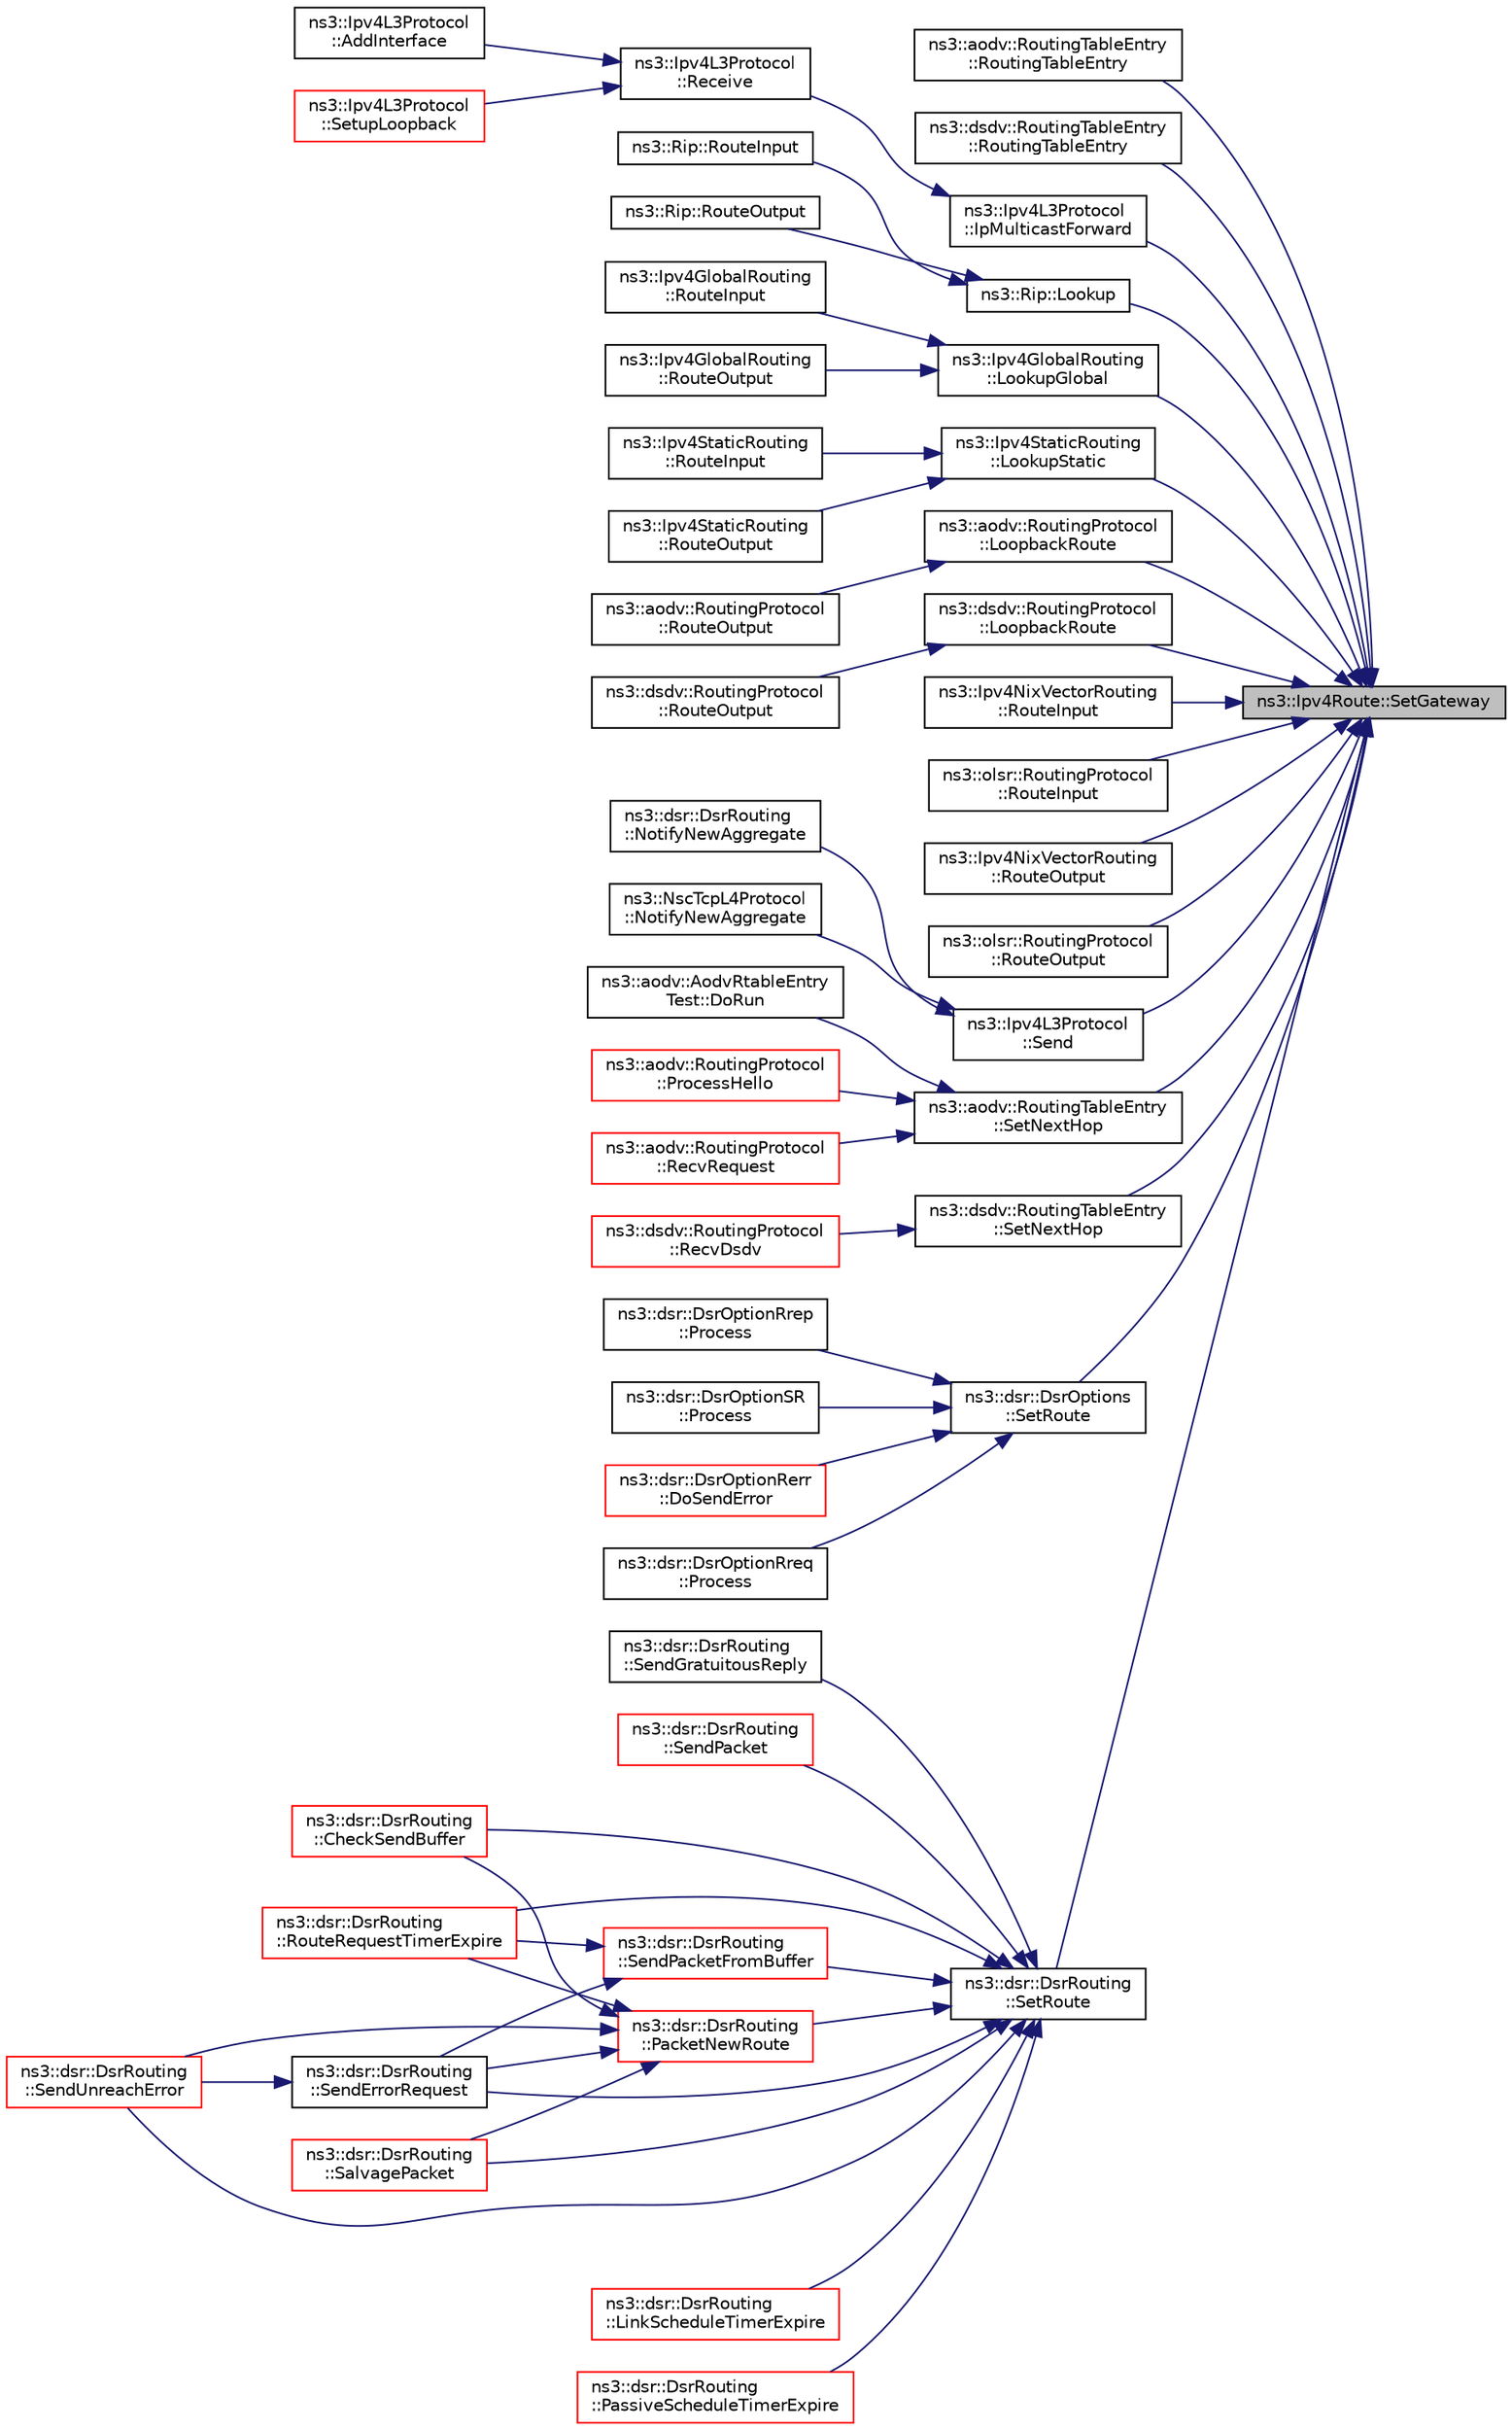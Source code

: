 digraph "ns3::Ipv4Route::SetGateway"
{
 // LATEX_PDF_SIZE
  edge [fontname="Helvetica",fontsize="10",labelfontname="Helvetica",labelfontsize="10"];
  node [fontname="Helvetica",fontsize="10",shape=record];
  rankdir="RL";
  Node1 [label="ns3::Ipv4Route::SetGateway",height=0.2,width=0.4,color="black", fillcolor="grey75", style="filled", fontcolor="black",tooltip=" "];
  Node1 -> Node2 [dir="back",color="midnightblue",fontsize="10",style="solid",fontname="Helvetica"];
  Node2 [label="ns3::aodv::RoutingTableEntry\l::RoutingTableEntry",height=0.2,width=0.4,color="black", fillcolor="white", style="filled",URL="$classns3_1_1aodv_1_1_routing_table_entry.html#a565c94704f331a3f894db4b639b383a6",tooltip="constructor"];
  Node1 -> Node3 [dir="back",color="midnightblue",fontsize="10",style="solid",fontname="Helvetica"];
  Node3 [label="ns3::dsdv::RoutingTableEntry\l::RoutingTableEntry",height=0.2,width=0.4,color="black", fillcolor="white", style="filled",URL="$classns3_1_1dsdv_1_1_routing_table_entry.html#afa9edda9b7ed1b1cefc5d471484f8211",tooltip="c-tor"];
  Node1 -> Node4 [dir="back",color="midnightblue",fontsize="10",style="solid",fontname="Helvetica"];
  Node4 [label="ns3::Ipv4L3Protocol\l::IpMulticastForward",height=0.2,width=0.4,color="black", fillcolor="white", style="filled",URL="$classns3_1_1_ipv4_l3_protocol.html#a85ad438d9b2c50d55d1b674b9fd1e8f7",tooltip="Forward a multicast packet."];
  Node4 -> Node5 [dir="back",color="midnightblue",fontsize="10",style="solid",fontname="Helvetica"];
  Node5 [label="ns3::Ipv4L3Protocol\l::Receive",height=0.2,width=0.4,color="black", fillcolor="white", style="filled",URL="$classns3_1_1_ipv4_l3_protocol.html#a2f27fb0a3f698ffb34a654323b063c94",tooltip="Lower layer calls this method after calling L3Demux::Lookup The ARP subclass needs to know from which..."];
  Node5 -> Node6 [dir="back",color="midnightblue",fontsize="10",style="solid",fontname="Helvetica"];
  Node6 [label="ns3::Ipv4L3Protocol\l::AddInterface",height=0.2,width=0.4,color="black", fillcolor="white", style="filled",URL="$classns3_1_1_ipv4_l3_protocol.html#ac6855eb39254f74fa30e7f23a7b100db",tooltip=" "];
  Node5 -> Node7 [dir="back",color="midnightblue",fontsize="10",style="solid",fontname="Helvetica"];
  Node7 [label="ns3::Ipv4L3Protocol\l::SetupLoopback",height=0.2,width=0.4,color="red", fillcolor="white", style="filled",URL="$classns3_1_1_ipv4_l3_protocol.html#aa37b950d26063e4e7ee659e599c83bde",tooltip="Setup loopback interface."];
  Node1 -> Node10 [dir="back",color="midnightblue",fontsize="10",style="solid",fontname="Helvetica"];
  Node10 [label="ns3::Rip::Lookup",height=0.2,width=0.4,color="black", fillcolor="white", style="filled",URL="$classns3_1_1_rip.html#a50d486fb2eee757bb9f9d528d3828dab",tooltip="Lookup in the forwarding table for destination."];
  Node10 -> Node11 [dir="back",color="midnightblue",fontsize="10",style="solid",fontname="Helvetica"];
  Node11 [label="ns3::Rip::RouteInput",height=0.2,width=0.4,color="black", fillcolor="white", style="filled",URL="$classns3_1_1_rip.html#a4575903d3368ff77e2cc0e97c75fc8f9",tooltip="Route an input packet (to be forwarded or locally delivered)"];
  Node10 -> Node12 [dir="back",color="midnightblue",fontsize="10",style="solid",fontname="Helvetica"];
  Node12 [label="ns3::Rip::RouteOutput",height=0.2,width=0.4,color="black", fillcolor="white", style="filled",URL="$classns3_1_1_rip.html#a56d1be040d276f54ea04d5adf7c9fce6",tooltip="Query routing cache for an existing route, for an outbound packet."];
  Node1 -> Node13 [dir="back",color="midnightblue",fontsize="10",style="solid",fontname="Helvetica"];
  Node13 [label="ns3::Ipv4GlobalRouting\l::LookupGlobal",height=0.2,width=0.4,color="black", fillcolor="white", style="filled",URL="$classns3_1_1_ipv4_global_routing.html#a647d7654f270ce66e46f26fc729f1d07",tooltip="Lookup in the forwarding table for destination."];
  Node13 -> Node14 [dir="back",color="midnightblue",fontsize="10",style="solid",fontname="Helvetica"];
  Node14 [label="ns3::Ipv4GlobalRouting\l::RouteInput",height=0.2,width=0.4,color="black", fillcolor="white", style="filled",URL="$classns3_1_1_ipv4_global_routing.html#a2d027555864ab2f6a9f028f38a65a8e7",tooltip="Route an input packet (to be forwarded or locally delivered)"];
  Node13 -> Node15 [dir="back",color="midnightblue",fontsize="10",style="solid",fontname="Helvetica"];
  Node15 [label="ns3::Ipv4GlobalRouting\l::RouteOutput",height=0.2,width=0.4,color="black", fillcolor="white", style="filled",URL="$classns3_1_1_ipv4_global_routing.html#a569e54ce6542c3b88305140cce134d15",tooltip="Query routing cache for an existing route, for an outbound packet."];
  Node1 -> Node16 [dir="back",color="midnightblue",fontsize="10",style="solid",fontname="Helvetica"];
  Node16 [label="ns3::Ipv4StaticRouting\l::LookupStatic",height=0.2,width=0.4,color="black", fillcolor="white", style="filled",URL="$classns3_1_1_ipv4_static_routing.html#a9ee2a4c5597e9b238369ba3667121852",tooltip="Lookup in the forwarding table for destination."];
  Node16 -> Node17 [dir="back",color="midnightblue",fontsize="10",style="solid",fontname="Helvetica"];
  Node17 [label="ns3::Ipv4StaticRouting\l::RouteInput",height=0.2,width=0.4,color="black", fillcolor="white", style="filled",URL="$classns3_1_1_ipv4_static_routing.html#a5e01a8326cd334ad887953345632d7c1",tooltip="Route an input packet (to be forwarded or locally delivered)"];
  Node16 -> Node18 [dir="back",color="midnightblue",fontsize="10",style="solid",fontname="Helvetica"];
  Node18 [label="ns3::Ipv4StaticRouting\l::RouteOutput",height=0.2,width=0.4,color="black", fillcolor="white", style="filled",URL="$classns3_1_1_ipv4_static_routing.html#a7a8f0d57d249629f1b7d67e6701571e0",tooltip="Query routing cache for an existing route, for an outbound packet."];
  Node1 -> Node19 [dir="back",color="midnightblue",fontsize="10",style="solid",fontname="Helvetica"];
  Node19 [label="ns3::aodv::RoutingProtocol\l::LoopbackRoute",height=0.2,width=0.4,color="black", fillcolor="white", style="filled",URL="$classns3_1_1aodv_1_1_routing_protocol.html#a00004f990c79e2910be410e13f731bdf",tooltip="Create loopback route for given header."];
  Node19 -> Node20 [dir="back",color="midnightblue",fontsize="10",style="solid",fontname="Helvetica"];
  Node20 [label="ns3::aodv::RoutingProtocol\l::RouteOutput",height=0.2,width=0.4,color="black", fillcolor="white", style="filled",URL="$classns3_1_1aodv_1_1_routing_protocol.html#a71210f21868d71657400f6e616153c83",tooltip="Query routing cache for an existing route, for an outbound packet."];
  Node1 -> Node21 [dir="back",color="midnightblue",fontsize="10",style="solid",fontname="Helvetica"];
  Node21 [label="ns3::dsdv::RoutingProtocol\l::LoopbackRoute",height=0.2,width=0.4,color="black", fillcolor="white", style="filled",URL="$classns3_1_1dsdv_1_1_routing_protocol.html#aa008a5318fd876ed469e343a1a87c9d5",tooltip="Create loopback route for given header."];
  Node21 -> Node22 [dir="back",color="midnightblue",fontsize="10",style="solid",fontname="Helvetica"];
  Node22 [label="ns3::dsdv::RoutingProtocol\l::RouteOutput",height=0.2,width=0.4,color="black", fillcolor="white", style="filled",URL="$classns3_1_1dsdv_1_1_routing_protocol.html#af025a37dfb12829be3a1f484c5c926c0",tooltip="Query routing cache for an existing route, for an outbound packet."];
  Node1 -> Node23 [dir="back",color="midnightblue",fontsize="10",style="solid",fontname="Helvetica"];
  Node23 [label="ns3::Ipv4NixVectorRouting\l::RouteInput",height=0.2,width=0.4,color="black", fillcolor="white", style="filled",URL="$classns3_1_1_ipv4_nix_vector_routing.html#a35d3d496fc0f96e1fd0106b353404c0c",tooltip="Route an input packet (to be forwarded or locally delivered)"];
  Node1 -> Node24 [dir="back",color="midnightblue",fontsize="10",style="solid",fontname="Helvetica"];
  Node24 [label="ns3::olsr::RoutingProtocol\l::RouteInput",height=0.2,width=0.4,color="black", fillcolor="white", style="filled",URL="$classns3_1_1olsr_1_1_routing_protocol.html#aa0291ccccb5e4e0d42e8b5da4167a5ab",tooltip="Route an input packet (to be forwarded or locally delivered)"];
  Node1 -> Node25 [dir="back",color="midnightblue",fontsize="10",style="solid",fontname="Helvetica"];
  Node25 [label="ns3::Ipv4NixVectorRouting\l::RouteOutput",height=0.2,width=0.4,color="black", fillcolor="white", style="filled",URL="$classns3_1_1_ipv4_nix_vector_routing.html#ac7bbf06105fc46edc431bdc7be58f3e7",tooltip="Query routing cache for an existing route, for an outbound packet."];
  Node1 -> Node26 [dir="back",color="midnightblue",fontsize="10",style="solid",fontname="Helvetica"];
  Node26 [label="ns3::olsr::RoutingProtocol\l::RouteOutput",height=0.2,width=0.4,color="black", fillcolor="white", style="filled",URL="$classns3_1_1olsr_1_1_routing_protocol.html#a4b0f79333d7f1f1a68ff057e8f00512d",tooltip="Query routing cache for an existing route, for an outbound packet."];
  Node1 -> Node27 [dir="back",color="midnightblue",fontsize="10",style="solid",fontname="Helvetica"];
  Node27 [label="ns3::Ipv4L3Protocol\l::Send",height=0.2,width=0.4,color="black", fillcolor="white", style="filled",URL="$classns3_1_1_ipv4_l3_protocol.html#abe8cf785815f3fbb32b0e21d629be641",tooltip=" "];
  Node27 -> Node28 [dir="back",color="midnightblue",fontsize="10",style="solid",fontname="Helvetica"];
  Node28 [label="ns3::dsr::DsrRouting\l::NotifyNewAggregate",height=0.2,width=0.4,color="black", fillcolor="white", style="filled",URL="$classns3_1_1dsr_1_1_dsr_routing.html#a7742bf3036dba9f9b24906b959be728e",tooltip="Notify all Objects aggregated to this one of a new Object being aggregated."];
  Node27 -> Node29 [dir="back",color="midnightblue",fontsize="10",style="solid",fontname="Helvetica"];
  Node29 [label="ns3::NscTcpL4Protocol\l::NotifyNewAggregate",height=0.2,width=0.4,color="black", fillcolor="white", style="filled",URL="$classns3_1_1_nsc_tcp_l4_protocol.html#a423e33bc38d6f04ba6c54f7ce2647565",tooltip="Notify all Objects aggregated to this one of a new Object being aggregated."];
  Node1 -> Node30 [dir="back",color="midnightblue",fontsize="10",style="solid",fontname="Helvetica"];
  Node30 [label="ns3::aodv::RoutingTableEntry\l::SetNextHop",height=0.2,width=0.4,color="black", fillcolor="white", style="filled",URL="$classns3_1_1aodv_1_1_routing_table_entry.html#a46a3672f9555ad083efa667be2875cec",tooltip="Set next hop address."];
  Node30 -> Node31 [dir="back",color="midnightblue",fontsize="10",style="solid",fontname="Helvetica"];
  Node31 [label="ns3::aodv::AodvRtableEntry\lTest::DoRun",height=0.2,width=0.4,color="black", fillcolor="white", style="filled",URL="$structns3_1_1aodv_1_1_aodv_rtable_entry_test.html#ad1739d41fc9618c26b8c43e9ad45a60b",tooltip="Implementation to actually run this TestCase."];
  Node30 -> Node32 [dir="back",color="midnightblue",fontsize="10",style="solid",fontname="Helvetica"];
  Node32 [label="ns3::aodv::RoutingProtocol\l::ProcessHello",height=0.2,width=0.4,color="red", fillcolor="white", style="filled",URL="$classns3_1_1aodv_1_1_routing_protocol.html#a5535371d9e72ee97a24be5b67eef982f",tooltip="Process hello message."];
  Node30 -> Node38 [dir="back",color="midnightblue",fontsize="10",style="solid",fontname="Helvetica"];
  Node38 [label="ns3::aodv::RoutingProtocol\l::RecvRequest",height=0.2,width=0.4,color="red", fillcolor="white", style="filled",URL="$classns3_1_1aodv_1_1_routing_protocol.html#adc8555f0e1e8ba05ea80a412b412d064",tooltip="Receive RREQ."];
  Node1 -> Node39 [dir="back",color="midnightblue",fontsize="10",style="solid",fontname="Helvetica"];
  Node39 [label="ns3::dsdv::RoutingTableEntry\l::SetNextHop",height=0.2,width=0.4,color="black", fillcolor="white", style="filled",URL="$classns3_1_1dsdv_1_1_routing_table_entry.html#a83def481b5c613a42880a3d0b85940c7",tooltip="Set next hop."];
  Node39 -> Node40 [dir="back",color="midnightblue",fontsize="10",style="solid",fontname="Helvetica"];
  Node40 [label="ns3::dsdv::RoutingProtocol\l::RecvDsdv",height=0.2,width=0.4,color="red", fillcolor="white", style="filled",URL="$classns3_1_1dsdv_1_1_routing_protocol.html#ad27475d64bfd478b57d73f3cc08d4c99",tooltip="Receive and process dsdv control packet."];
  Node1 -> Node44 [dir="back",color="midnightblue",fontsize="10",style="solid",fontname="Helvetica"];
  Node44 [label="ns3::dsr::DsrOptions\l::SetRoute",height=0.2,width=0.4,color="black", fillcolor="white", style="filled",URL="$classns3_1_1dsr_1_1_dsr_options.html#af749b76db4626ae64bc37001a5353b99",tooltip="Set the route to use for data packets, used by the option headers when sending data/control packets."];
  Node44 -> Node45 [dir="back",color="midnightblue",fontsize="10",style="solid",fontname="Helvetica"];
  Node45 [label="ns3::dsr::DsrOptionRerr\l::DoSendError",height=0.2,width=0.4,color="red", fillcolor="white", style="filled",URL="$classns3_1_1dsr_1_1_dsr_option_rerr.html#a0384af99022d7c4f59cc5f548990e827",tooltip="Do Send error message."];
  Node44 -> Node47 [dir="back",color="midnightblue",fontsize="10",style="solid",fontname="Helvetica"];
  Node47 [label="ns3::dsr::DsrOptionRreq\l::Process",height=0.2,width=0.4,color="black", fillcolor="white", style="filled",URL="$classns3_1_1dsr_1_1_dsr_option_rreq.html#a439e889d11973e48e3674c6e86aaee99",tooltip="Process method."];
  Node44 -> Node48 [dir="back",color="midnightblue",fontsize="10",style="solid",fontname="Helvetica"];
  Node48 [label="ns3::dsr::DsrOptionRrep\l::Process",height=0.2,width=0.4,color="black", fillcolor="white", style="filled",URL="$classns3_1_1dsr_1_1_dsr_option_rrep.html#a79ff29fe60c7c62ac99ca0da8c0a820f",tooltip="Process method."];
  Node44 -> Node49 [dir="back",color="midnightblue",fontsize="10",style="solid",fontname="Helvetica"];
  Node49 [label="ns3::dsr::DsrOptionSR\l::Process",height=0.2,width=0.4,color="black", fillcolor="white", style="filled",URL="$classns3_1_1dsr_1_1_dsr_option_s_r.html#a3136e1503dc9a7cb1f8294d929c4e349",tooltip="Process method."];
  Node1 -> Node50 [dir="back",color="midnightblue",fontsize="10",style="solid",fontname="Helvetica"];
  Node50 [label="ns3::dsr::DsrRouting\l::SetRoute",height=0.2,width=0.4,color="black", fillcolor="white", style="filled",URL="$classns3_1_1dsr_1_1_dsr_routing.html#a8a726fb52558a1a8172a5bd5b8cdb072",tooltip="Set the route to use for data packets, used by the option headers when sending data/control packets."];
  Node50 -> Node51 [dir="back",color="midnightblue",fontsize="10",style="solid",fontname="Helvetica"];
  Node51 [label="ns3::dsr::DsrRouting\l::CheckSendBuffer",height=0.2,width=0.4,color="red", fillcolor="white", style="filled",URL="$classns3_1_1dsr_1_1_dsr_routing.html#a03ace9023e9fe58434dc004123c7d9e0",tooltip="Check the send buffer of packets with route when send buffer timer expire."];
  Node50 -> Node54 [dir="back",color="midnightblue",fontsize="10",style="solid",fontname="Helvetica"];
  Node54 [label="ns3::dsr::DsrRouting\l::LinkScheduleTimerExpire",height=0.2,width=0.4,color="red", fillcolor="white", style="filled",URL="$classns3_1_1dsr_1_1_dsr_routing.html#ab0ce215bf5359f4d6d4541b8a479007c",tooltip="This function deals with packet retransmission timer expire using link acknowledgment."];
  Node50 -> Node57 [dir="back",color="midnightblue",fontsize="10",style="solid",fontname="Helvetica"];
  Node57 [label="ns3::dsr::DsrRouting\l::PacketNewRoute",height=0.2,width=0.4,color="red", fillcolor="white", style="filled",URL="$classns3_1_1dsr_1_1_dsr_routing.html#ae70ab39db551d1d81afc081196f78017",tooltip="When route vector corrupted, originate a new packet, normally not happening."];
  Node57 -> Node51 [dir="back",color="midnightblue",fontsize="10",style="solid",fontname="Helvetica"];
  Node57 -> Node58 [dir="back",color="midnightblue",fontsize="10",style="solid",fontname="Helvetica"];
  Node58 [label="ns3::dsr::DsrRouting\l::RouteRequestTimerExpire",height=0.2,width=0.4,color="red", fillcolor="white", style="filled",URL="$classns3_1_1dsr_1_1_dsr_routing.html#aa839b89cdf568048c4d09941b59e46d4",tooltip="Handle route discovery timer."];
  Node57 -> Node72 [dir="back",color="midnightblue",fontsize="10",style="solid",fontname="Helvetica"];
  Node72 [label="ns3::dsr::DsrRouting\l::SalvagePacket",height=0.2,width=0.4,color="red", fillcolor="white", style="filled",URL="$classns3_1_1dsr_1_1_dsr_routing.html#a83dd51056e4e48ad538ff41fda129272",tooltip="Salvage the packet which has been transmitted for 3 times."];
  Node57 -> Node60 [dir="back",color="midnightblue",fontsize="10",style="solid",fontname="Helvetica"];
  Node60 [label="ns3::dsr::DsrRouting\l::SendErrorRequest",height=0.2,width=0.4,color="black", fillcolor="white", style="filled",URL="$classns3_1_1dsr_1_1_dsr_routing.html#ae2100978eb9447540ceceeda17e95cea",tooltip="Send the error request packet."];
  Node60 -> Node61 [dir="back",color="midnightblue",fontsize="10",style="solid",fontname="Helvetica"];
  Node61 [label="ns3::dsr::DsrRouting\l::SendUnreachError",height=0.2,width=0.4,color="red", fillcolor="white", style="filled",URL="$classns3_1_1dsr_1_1_dsr_routing.html#ace5dd08bac91fa199ddfac7e81125a62",tooltip="This function is responsible for sending error packets in case of break link to next hop."];
  Node57 -> Node61 [dir="back",color="midnightblue",fontsize="10",style="solid",fontname="Helvetica"];
  Node50 -> Node65 [dir="back",color="midnightblue",fontsize="10",style="solid",fontname="Helvetica"];
  Node65 [label="ns3::dsr::DsrRouting\l::PassiveScheduleTimerExpire",height=0.2,width=0.4,color="red", fillcolor="white", style="filled",URL="$classns3_1_1dsr_1_1_dsr_routing.html#a2f93ffc379338703d6b6a923dff44dd5",tooltip="This function deals with packet retransmission timer expire using passive acknowledgment."];
  Node50 -> Node58 [dir="back",color="midnightblue",fontsize="10",style="solid",fontname="Helvetica"];
  Node50 -> Node72 [dir="back",color="midnightblue",fontsize="10",style="solid",fontname="Helvetica"];
  Node50 -> Node60 [dir="back",color="midnightblue",fontsize="10",style="solid",fontname="Helvetica"];
  Node50 -> Node73 [dir="back",color="midnightblue",fontsize="10",style="solid",fontname="Helvetica"];
  Node73 [label="ns3::dsr::DsrRouting\l::SendGratuitousReply",height=0.2,width=0.4,color="black", fillcolor="white", style="filled",URL="$classns3_1_1dsr_1_1_dsr_routing.html#a780988be538d2a1030d127f1d3c7932c",tooltip="Send the gratuitous reply."];
  Node50 -> Node74 [dir="back",color="midnightblue",fontsize="10",style="solid",fontname="Helvetica"];
  Node74 [label="ns3::dsr::DsrRouting\l::SendPacket",height=0.2,width=0.4,color="red", fillcolor="white", style="filled",URL="$classns3_1_1dsr_1_1_dsr_routing.html#a84a2caf24a41eef8993b64cb22874f95",tooltip="This function is called by when really sending out the packet."];
  Node50 -> Node70 [dir="back",color="midnightblue",fontsize="10",style="solid",fontname="Helvetica"];
  Node70 [label="ns3::dsr::DsrRouting\l::SendPacketFromBuffer",height=0.2,width=0.4,color="red", fillcolor="white", style="filled",URL="$classns3_1_1dsr_1_1_dsr_routing.html#a1a862a16f3a5527f9425763864ac3e80",tooltip="This function is responsible for sending out data packets when have route, if no route found,..."];
  Node70 -> Node58 [dir="back",color="midnightblue",fontsize="10",style="solid",fontname="Helvetica"];
  Node70 -> Node60 [dir="back",color="midnightblue",fontsize="10",style="solid",fontname="Helvetica"];
  Node50 -> Node61 [dir="back",color="midnightblue",fontsize="10",style="solid",fontname="Helvetica"];
}
